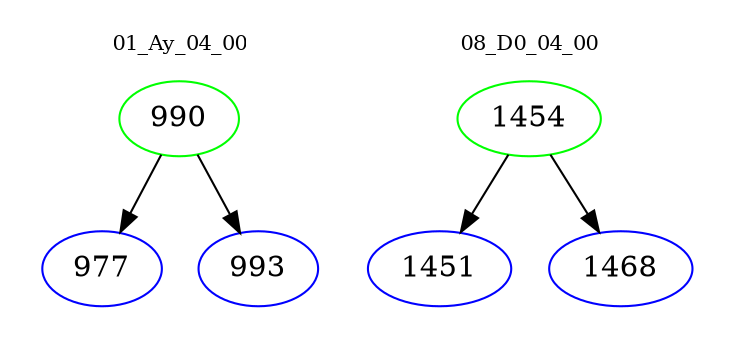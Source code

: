 digraph{
subgraph cluster_0 {
color = white
label = "01_Ay_04_00";
fontsize=10;
T0_990 [label="990", color="green"]
T0_990 -> T0_977 [color="black"]
T0_977 [label="977", color="blue"]
T0_990 -> T0_993 [color="black"]
T0_993 [label="993", color="blue"]
}
subgraph cluster_1 {
color = white
label = "08_D0_04_00";
fontsize=10;
T1_1454 [label="1454", color="green"]
T1_1454 -> T1_1451 [color="black"]
T1_1451 [label="1451", color="blue"]
T1_1454 -> T1_1468 [color="black"]
T1_1468 [label="1468", color="blue"]
}
}
